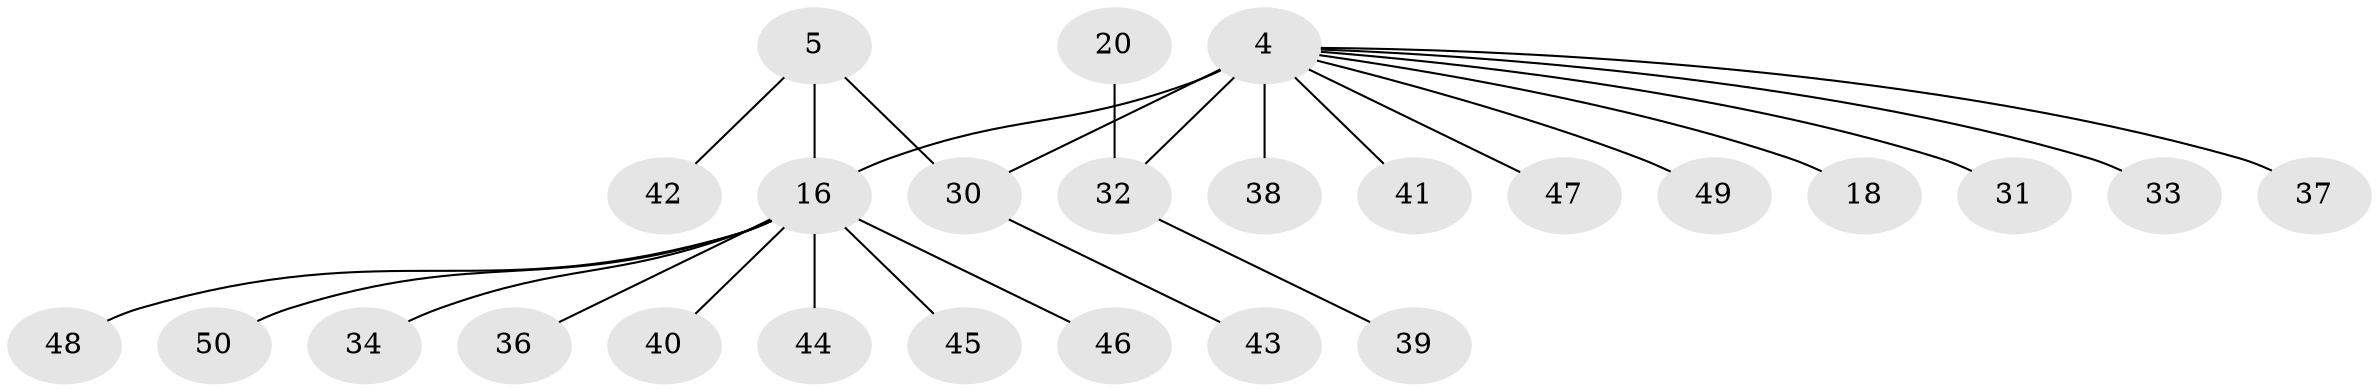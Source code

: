 // original degree distribution, {11: 0.02, 3: 0.12, 7: 0.06, 6: 0.02, 5: 0.04, 2: 0.18, 4: 0.04, 1: 0.52}
// Generated by graph-tools (version 1.1) at 2025/54/03/09/25 04:54:42]
// undirected, 25 vertices, 25 edges
graph export_dot {
graph [start="1"]
  node [color=gray90,style=filled];
  4 [super="+1"];
  5;
  16 [super="+6+2+8+10+9"];
  18;
  20;
  30 [super="+23"];
  31;
  32 [super="+12"];
  33;
  34;
  36 [super="+17"];
  37;
  38 [super="+26"];
  39 [super="+22"];
  40;
  41;
  42;
  43;
  44 [super="+21"];
  45 [super="+35"];
  46 [super="+29"];
  47;
  48 [super="+25"];
  49 [super="+13+28"];
  50 [super="+14"];
  4 -- 18;
  4 -- 31;
  4 -- 47;
  4 -- 32 [weight=2];
  4 -- 33;
  4 -- 37;
  4 -- 41;
  4 -- 30;
  4 -- 16 [weight=5];
  4 -- 49;
  4 -- 38;
  5 -- 30 [weight=2];
  5 -- 42;
  5 -- 16 [weight=3];
  16 -- 34;
  16 -- 50;
  16 -- 36;
  16 -- 44;
  16 -- 48;
  16 -- 45 [weight=2];
  16 -- 40;
  16 -- 46;
  20 -- 32;
  30 -- 43;
  32 -- 39;
}
